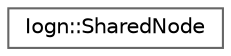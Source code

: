 digraph "Graphical Class Hierarchy"
{
 // INTERACTIVE_SVG=YES
 // LATEX_PDF_SIZE
  bgcolor="transparent";
  edge [fontname=Helvetica,fontsize=10,labelfontname=Helvetica,labelfontsize=10];
  node [fontname=Helvetica,fontsize=10,shape=box,height=0.2,width=0.4];
  rankdir="LR";
  Node0 [id="Node000000",label="Iogn::SharedNode",height=0.2,width=0.4,color="grey40", fillcolor="white", style="filled",URL="$structIogn_1_1SharedNode.html",tooltip=" "];
}
